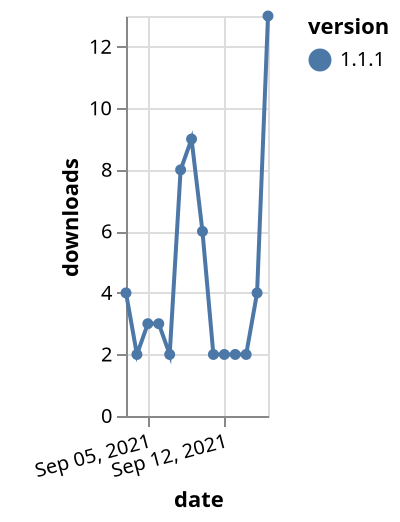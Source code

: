 {"$schema": "https://vega.github.io/schema/vega-lite/v5.json", "description": "A simple bar chart with embedded data.", "data": {"values": [{"date": "2021-09-03", "total": 3429, "delta": 4, "version": "1.1.1"}, {"date": "2021-09-04", "total": 3431, "delta": 2, "version": "1.1.1"}, {"date": "2021-09-05", "total": 3434, "delta": 3, "version": "1.1.1"}, {"date": "2021-09-06", "total": 3437, "delta": 3, "version": "1.1.1"}, {"date": "2021-09-07", "total": 3439, "delta": 2, "version": "1.1.1"}, {"date": "2021-09-08", "total": 3447, "delta": 8, "version": "1.1.1"}, {"date": "2021-09-09", "total": 3456, "delta": 9, "version": "1.1.1"}, {"date": "2021-09-10", "total": 3462, "delta": 6, "version": "1.1.1"}, {"date": "2021-09-11", "total": 3464, "delta": 2, "version": "1.1.1"}, {"date": "2021-09-12", "total": 3466, "delta": 2, "version": "1.1.1"}, {"date": "2021-09-13", "total": 3468, "delta": 2, "version": "1.1.1"}, {"date": "2021-09-14", "total": 3470, "delta": 2, "version": "1.1.1"}, {"date": "2021-09-15", "total": 3474, "delta": 4, "version": "1.1.1"}, {"date": "2021-09-16", "total": 3487, "delta": 13, "version": "1.1.1"}]}, "width": "container", "mark": {"type": "line", "point": {"filled": true}}, "encoding": {"x": {"field": "date", "type": "temporal", "timeUnit": "yearmonthdate", "title": "date", "axis": {"labelAngle": -15}}, "y": {"field": "delta", "type": "quantitative", "title": "downloads"}, "color": {"field": "version", "type": "nominal"}, "tooltip": {"field": "delta"}}}